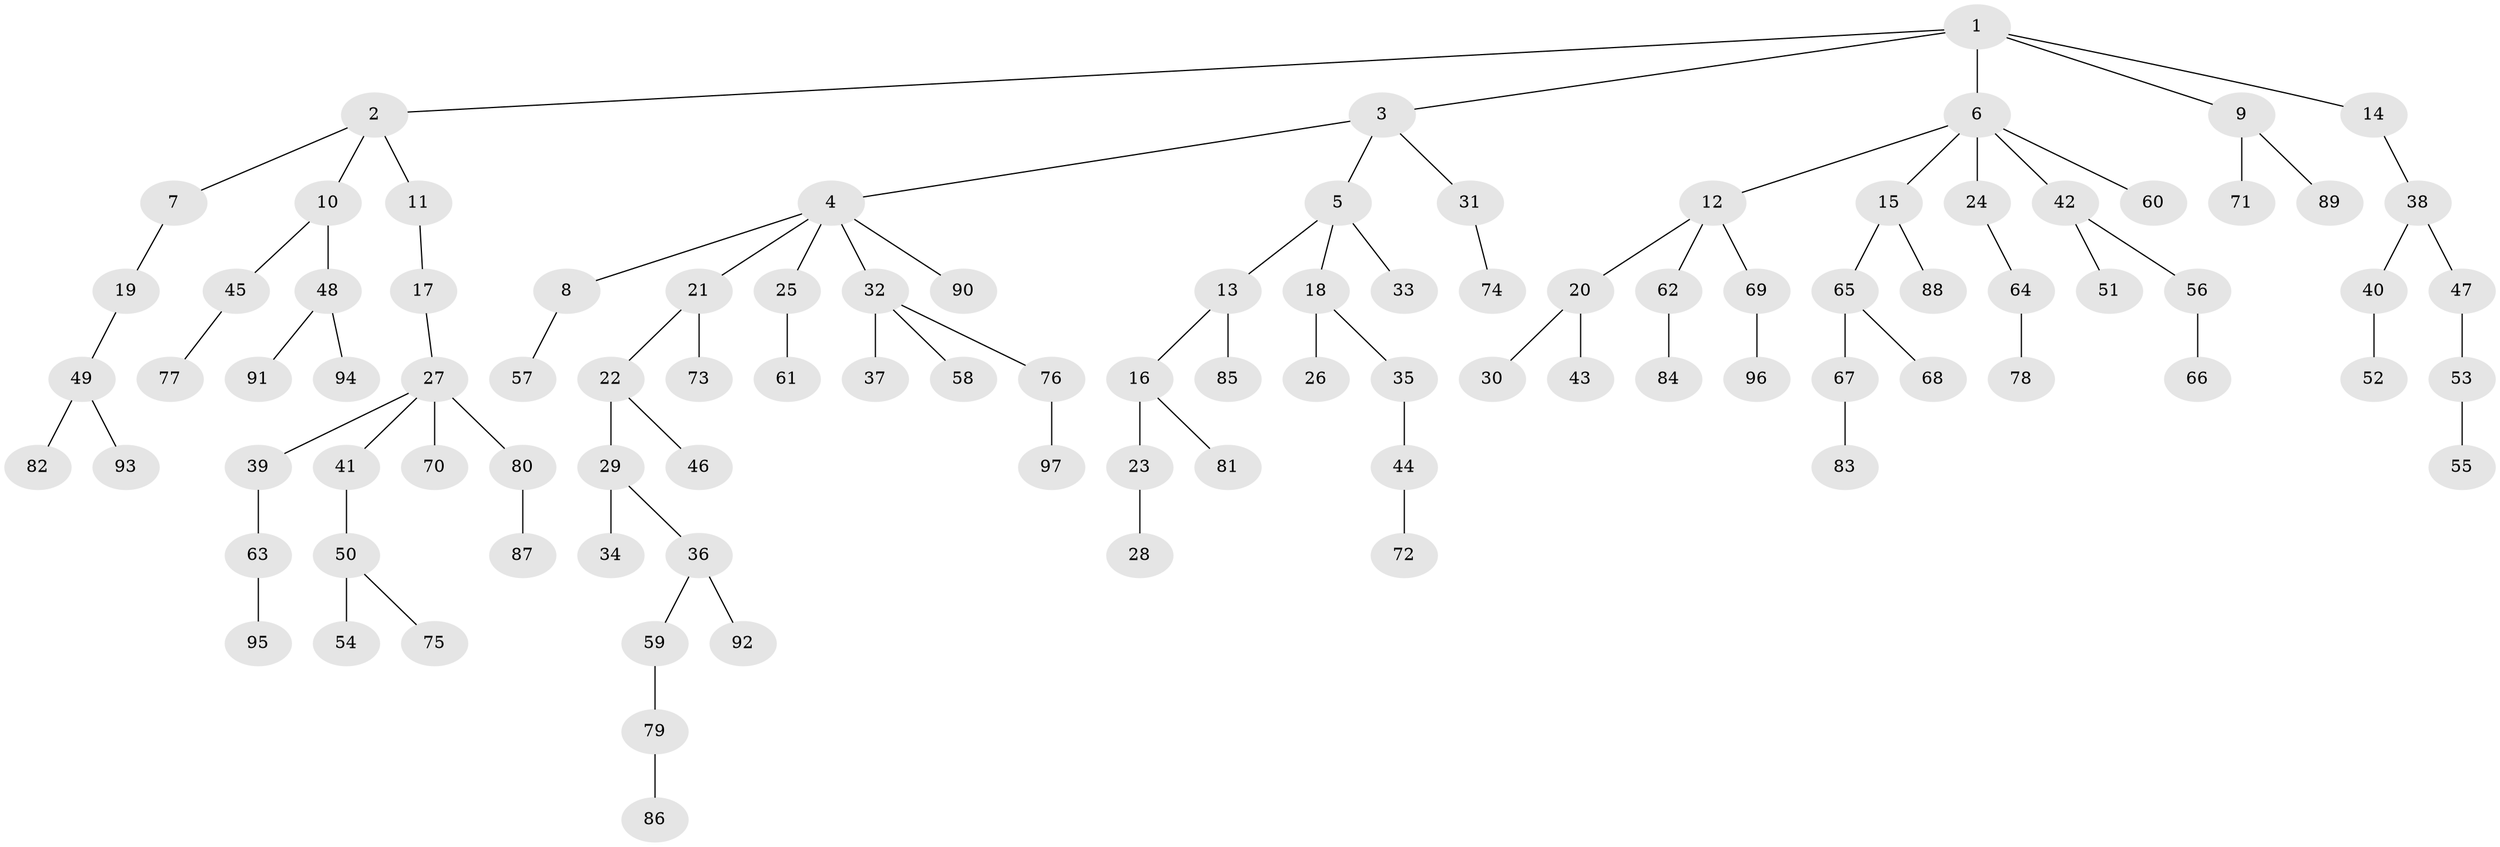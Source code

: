 // coarse degree distribution, {1: 0.7894736842105263, 2: 0.15789473684210525, 4: 0.02631578947368421, 28: 0.02631578947368421}
// Generated by graph-tools (version 1.1) at 2025/55/03/04/25 21:55:39]
// undirected, 97 vertices, 96 edges
graph export_dot {
graph [start="1"]
  node [color=gray90,style=filled];
  1;
  2;
  3;
  4;
  5;
  6;
  7;
  8;
  9;
  10;
  11;
  12;
  13;
  14;
  15;
  16;
  17;
  18;
  19;
  20;
  21;
  22;
  23;
  24;
  25;
  26;
  27;
  28;
  29;
  30;
  31;
  32;
  33;
  34;
  35;
  36;
  37;
  38;
  39;
  40;
  41;
  42;
  43;
  44;
  45;
  46;
  47;
  48;
  49;
  50;
  51;
  52;
  53;
  54;
  55;
  56;
  57;
  58;
  59;
  60;
  61;
  62;
  63;
  64;
  65;
  66;
  67;
  68;
  69;
  70;
  71;
  72;
  73;
  74;
  75;
  76;
  77;
  78;
  79;
  80;
  81;
  82;
  83;
  84;
  85;
  86;
  87;
  88;
  89;
  90;
  91;
  92;
  93;
  94;
  95;
  96;
  97;
  1 -- 2;
  1 -- 3;
  1 -- 6;
  1 -- 9;
  1 -- 14;
  2 -- 7;
  2 -- 10;
  2 -- 11;
  3 -- 4;
  3 -- 5;
  3 -- 31;
  4 -- 8;
  4 -- 21;
  4 -- 25;
  4 -- 32;
  4 -- 90;
  5 -- 13;
  5 -- 18;
  5 -- 33;
  6 -- 12;
  6 -- 15;
  6 -- 24;
  6 -- 42;
  6 -- 60;
  7 -- 19;
  8 -- 57;
  9 -- 71;
  9 -- 89;
  10 -- 45;
  10 -- 48;
  11 -- 17;
  12 -- 20;
  12 -- 62;
  12 -- 69;
  13 -- 16;
  13 -- 85;
  14 -- 38;
  15 -- 65;
  15 -- 88;
  16 -- 23;
  16 -- 81;
  17 -- 27;
  18 -- 26;
  18 -- 35;
  19 -- 49;
  20 -- 30;
  20 -- 43;
  21 -- 22;
  21 -- 73;
  22 -- 29;
  22 -- 46;
  23 -- 28;
  24 -- 64;
  25 -- 61;
  27 -- 39;
  27 -- 41;
  27 -- 70;
  27 -- 80;
  29 -- 34;
  29 -- 36;
  31 -- 74;
  32 -- 37;
  32 -- 58;
  32 -- 76;
  35 -- 44;
  36 -- 59;
  36 -- 92;
  38 -- 40;
  38 -- 47;
  39 -- 63;
  40 -- 52;
  41 -- 50;
  42 -- 51;
  42 -- 56;
  44 -- 72;
  45 -- 77;
  47 -- 53;
  48 -- 91;
  48 -- 94;
  49 -- 82;
  49 -- 93;
  50 -- 54;
  50 -- 75;
  53 -- 55;
  56 -- 66;
  59 -- 79;
  62 -- 84;
  63 -- 95;
  64 -- 78;
  65 -- 67;
  65 -- 68;
  67 -- 83;
  69 -- 96;
  76 -- 97;
  79 -- 86;
  80 -- 87;
}
